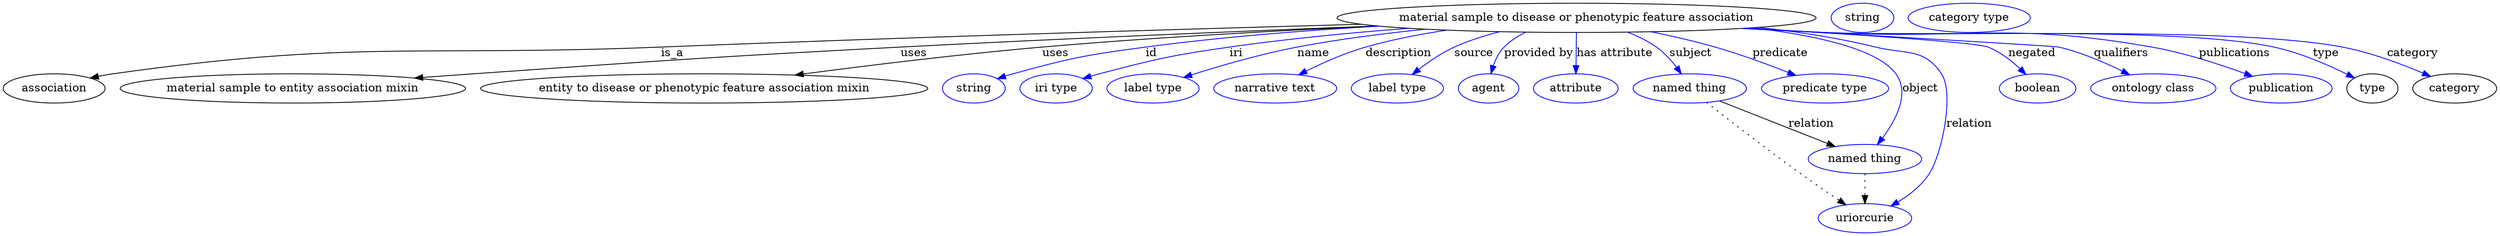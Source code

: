 digraph {
	graph [bb="0,0,3057.7,283"];
	node [label="\N"];
	"material sample to disease or phenotypic feature association"	[height=0.5,
		label="material sample to disease or phenotypic feature association",
		pos="1929.4,265",
		width=8.1604];
	association	[height=0.5,
		pos="62.394,178",
		width=1.7332];
	"material sample to disease or phenotypic feature association" -> association	[label=is_a,
		lp="819.39,221.5",
		pos="e,106.46,190.89 1665.1,257.11 1437.2,250.85 1099.6,240.8 805.39,229 506.61,217.01 429.41,238.33 133.39,196 127.91,195.22 122.22,\
194.2 116.56,193.06"];
	"material sample to entity association mixin"	[height=0.5,
		pos="354.39,178",
		width=5.8856];
	"material sample to disease or phenotypic feature association" -> "material sample to entity association mixin"	[label=uses,
		lp="1115.9,221.5",
		pos="e,503.86,190.78 1684.6,255.01 1519.3,248.62 1296.2,239.34 1099.4,229 866.37,216.75 808.18,212.28 575.39,196 555.52,194.61 534.64,\
193.09 513.98,191.54"];
	"entity to disease or phenotypic feature association mixin"	[height=0.5,
		pos="858.39,178",
		width=7.6188];
	"material sample to disease or phenotypic feature association" -> "entity to disease or phenotypic feature association mixin"	[label=uses,
		lp="1289.9,221.5",
		pos="e,970.03,194.5 1686.1,254.88 1562.4,249.27 1409.7,240.84 1273.4,229 1174.4,220.4 1062.6,206.7 979.96,195.81"];
	id	[color=blue,
		height=0.5,
		label=string,
		pos="1189.4,178",
		width=1.0652];
	"material sample to disease or phenotypic feature association" -> id	[color=blue,
		label=id,
		lp="1407.4,221.5",
		pos="e,1218.4,190 1687.1,254.79 1596.8,249.56 1493.7,241.47 1400.4,229 1327.1,219.2 1308.6,215.72 1237.4,196 1234.3,195.14 1231.1,194.18 \
1227.9,193.16",
		style=solid];
	iri	[color=blue,
		height=0.5,
		label="iri type",
		pos="1290.4,178",
		width=1.2277];
	"material sample to disease or phenotypic feature association" -> iri	[color=blue,
		label=iri,
		lp="1511.4,221.5",
		pos="e,1323.3,190.16 1723.5,252.15 1653.5,246.78 1574.8,239.26 1503.4,229 1431.5,218.67 1413.6,214.45 1343.4,196 1340,195.11 1336.5,194.14 \
1333.1,193.12",
		style=solid];
	name	[color=blue,
		height=0.5,
		label="label type",
		pos="1409.4,178",
		width=1.5707];
	"material sample to disease or phenotypic feature association" -> name	[color=blue,
		label=name,
		lp="1606.4,221.5",
		pos="e,1446.9,191.65 1743.9,251 1692.6,245.8 1637.1,238.67 1586.4,229 1541.7,220.47 1491.9,205.93 1456.5,194.72",
		style=solid];
	description	[color=blue,
		height=0.5,
		label="narrative text",
		pos="1559.4,178",
		width=2.0943];
	"material sample to disease or phenotypic feature association" -> description	[color=blue,
		label=description,
		lp="1710.9,221.5",
		pos="e,1588.2,194.76 1770,249.84 1736.7,244.83 1702.1,238.08 1670.4,229 1645.2,221.79 1618.4,209.83 1597.4,199.42",
		style=solid];
	source	[color=blue,
		height=0.5,
		label="label type",
		pos="1709.4,178",
		width=1.5707];
	"material sample to disease or phenotypic feature association" -> source	[color=blue,
		label=source,
		lp="1803.4,221.5",
		pos="e,1727.8,195.19 1835.1,247.94 1816.2,243.09 1796.8,236.88 1779.4,229 1763.9,222 1748.4,211.35 1735.9,201.67",
		style=solid];
	"provided by"	[color=blue,
		height=0.5,
		label=agent,
		pos="1821.4,178",
		width=1.0291];
	"material sample to disease or phenotypic feature association" -> "provided by"	[color=blue,
		label="provided by",
		lp="1882.9,221.5",
		pos="e,1824.3,196.21 1866.9,247.22 1857.2,242.52 1847.9,236.56 1840.4,229 1834.2,222.71 1830,214.18 1827.1,205.94",
		style=solid];
	"has attribute"	[color=blue,
		height=0.5,
		label=attribute,
		pos="1928.4,178",
		width=1.4443];
	"material sample to disease or phenotypic feature association" -> "has attribute"	[color=blue,
		label="has attribute",
		lp="1976.4,221.5",
		pos="e,1928.6,196.18 1929.2,246.8 1929.1,235.16 1928.9,219.55 1928.7,206.24",
		style=solid];
	subject	[color=blue,
		height=0.5,
		label="named thing",
		pos="2068.4,178",
		width=1.9318];
	"material sample to disease or phenotypic feature association" -> subject	[color=blue,
		label=subject,
		lp="2069.4,221.5",
		pos="e,2058,195.87 1992,247.35 2004.4,242.53 2016.8,236.49 2027.4,229 2036.9,222.34 2045.3,212.94 2052.1,204.08",
		style=solid];
	predicate	[color=blue,
		height=0.5,
		label="predicate type",
		pos="2234.4,178",
		width=2.1665];
	"material sample to disease or phenotypic feature association" -> predicate	[color=blue,
		label=predicate,
		lp="2179.4,221.5",
		pos="e,2198.5,193.99 2020.9,247.81 2046.5,242.57 2074.2,236.22 2099.4,229 2129.8,220.31 2163,208.01 2189,197.79",
		style=solid];
	object	[color=blue,
		height=0.5,
		label="named thing",
		pos="2283.4,91",
		width=1.9318];
	"material sample to disease or phenotypic feature association" -> object	[color=blue,
		label=object,
		lp="2351.4,178",
		pos="e,2298.7,108.87 2144.8,252.76 2223.6,243.48 2299,226.62 2321.4,196 2338.9,172.07 2321.5,139.2 2304.9,116.87",
		style=solid];
	relation	[color=blue,
		height=0.5,
		label=uriorcurie,
		pos="2283.4,18",
		width=1.5887];
	"material sample to disease or phenotypic feature association" -> relation	[color=blue,
		label=relation,
		lp="2411.4,134.5",
		pos="e,2315.1,33.008 2152.4,253.22 2200.3,248 2250.4,240.3 2296.4,229 2334.1,219.72 2355.7,228.26 2377.4,196 2393.1,172.58 2378.3,97.743 \
2362.4,73 2353,58.415 2338.2,46.748 2323.9,38.044",
		style=solid];
	negated	[color=blue,
		height=0.5,
		label=boolean,
		pos="2495.4,178",
		width=1.2999];
	"material sample to disease or phenotypic feature association" -> negated	[color=blue,
		label=negated,
		lp="2488.4,221.5",
		pos="e,2481.1,195.16 2139.1,252.37 2271.5,244.54 2420.2,234.65 2434.4,229 2449.1,223.15 2463,212.35 2473.8,202.28",
		style=solid];
	qualifiers	[color=blue,
		height=0.5,
		label="ontology class",
		pos="2636.4,178",
		width=2.1304];
	"material sample to disease or phenotypic feature association" -> qualifiers	[color=blue,
		label=qualifiers,
		lp="2597.9,221.5",
		pos="e,2607.6,194.91 2136.2,252.19 2305.1,242.48 2516.6,230.15 2521.4,229 2548.3,222.58 2576.7,210.24 2598.6,199.43",
		style=solid];
	publications	[color=blue,
		height=0.5,
		label=publication,
		pos="2793.4,178",
		width=1.7332];
	"material sample to disease or phenotypic feature association" -> publications	[color=blue,
		label=publications,
		lp="2737.4,221.5",
		pos="e,2758.3,193.04 2135.2,252.14 2167.7,250.35 2201,248.58 2232.4,247 2411.5,237.98 2458.9,260.31 2635.4,229 2674.5,222.06 2717.4,208.07 \
2748.6,196.64",
		style=solid];
	type	[height=0.5,
		pos="2905.4,178",
		width=0.86659];
	"material sample to disease or phenotypic feature association" -> type	[color=blue,
		label=type,
		lp="2849.4,221.5",
		pos="e,2883.6,190.91 2132.3,251.96 2165.7,250.16 2200,248.43 2232.4,247 2355.2,241.56 2665.2,255.07 2785.4,229 2817,222.14 2850.8,207.3 \
2874.5,195.56",
		style=solid];
	category	[height=0.5,
		pos="3006.4,178",
		width=1.4263];
	"material sample to disease or phenotypic feature association" -> category	[color=blue,
		label=category,
		lp="2954.9,221.5",
		pos="e,2977,192.88 2131.1,251.9 2164.9,250.1 2199.6,248.38 2232.4,247 2373.9,241.03 2730.3,255.62 2869.4,229 2903.6,222.45 2940.6,208.5 \
2967.5,196.99",
		style=solid];
	subject -> object	[label=relation,
		lp="2217.4,134.5",
		pos="e,2246.7,106.49 2104.9,162.58 2141.4,148.14 2197.7,125.87 2237.3,110.22"];
	subject -> relation	[pos="e,2260,34.51 2088.9,160.8 2115.3,140.04 2162.7,103.14 2204.4,73 2219.7,61.953 2236.9,50.092 2251.4,40.308",
		style=dotted];
	object -> relation	[pos="e,2283.4,36.029 2283.4,72.813 2283.4,64.789 2283.4,55.047 2283.4,46.069",
		style=dotted];
	association_type	[color=blue,
		height=0.5,
		label=string,
		pos="2279.4,265",
		width=1.0652];
	association_category	[color=blue,
		height=0.5,
		label="category type",
		pos="2410.4,265",
		width=2.0762];
}
